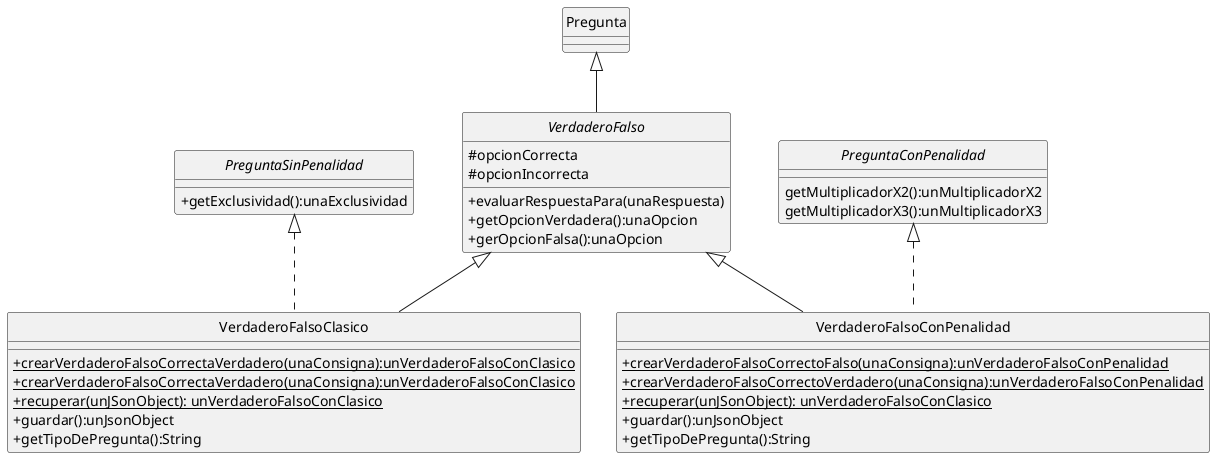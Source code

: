 @startuml

skinparam classAttributeIconSize 0
skinparam shadowing false
hide circle

abstract class VerdaderoFalso {
    #opcionCorrecta
    #opcionIncorrecta
    +evaluarRespuestaPara(unaRespuesta)
    +getOpcionVerdadera():unaOpcion
    +gerOpcionFalsa():unaOpcion
}

class VerdaderoFalsoClasico {
    +{static}crearVerdaderoFalsoCorrectaVerdadero(unaConsigna):unVerdaderoFalsoConClasico
    +{static}crearVerdaderoFalsoCorrectaVerdadero(unaConsigna):unVerdaderoFalsoConClasico
    +{static}recuperar(unJSonObject): unVerdaderoFalsoConClasico
    +guardar():unJsonObject
    +getTipoDePregunta():String
}

class VerdaderoFalsoConPenalidad {
    +{static}crearVerdaderoFalsoCorrectoFalso(unaConsigna):unVerdaderoFalsoConPenalidad
    +{static}crearVerdaderoFalsoCorrectoVerdadero(unaConsigna):unVerdaderoFalsoConPenalidad
    +{static}recuperar(unJSonObject): unVerdaderoFalsoConClasico
    +guardar():unJsonObject
    +getTipoDePregunta():String
}

interface PreguntaSinPenalidad {
    +getExclusividad():unaExclusividad
}

interface PreguntaConPenalidad {
    getMultiplicadorX2():unMultiplicadorX2
    getMultiplicadorX3():unMultiplicadorX3
}

Pregunta <|-- VerdaderoFalso

VerdaderoFalso <|-- VerdaderoFalsoClasico
VerdaderoFalso <|-- VerdaderoFalsoConPenalidad

PreguntaSinPenalidad <|.. VerdaderoFalsoClasico
PreguntaConPenalidad <|.. VerdaderoFalsoConPenalidad


@enduml